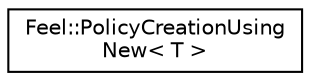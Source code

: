 digraph "Graphical Class Hierarchy"
{
 // LATEX_PDF_SIZE
  edge [fontname="Helvetica",fontsize="10",labelfontname="Helvetica",labelfontsize="10"];
  node [fontname="Helvetica",fontsize="10",shape=record];
  rankdir="LR";
  Node0 [label="Feel::PolicyCreationUsing\lNew\< T \>",height=0.2,width=0.4,color="black", fillcolor="white", style="filled",URL="$structFeel_1_1PolicyCreationUsingNew.html",tooltip=" "];
}
